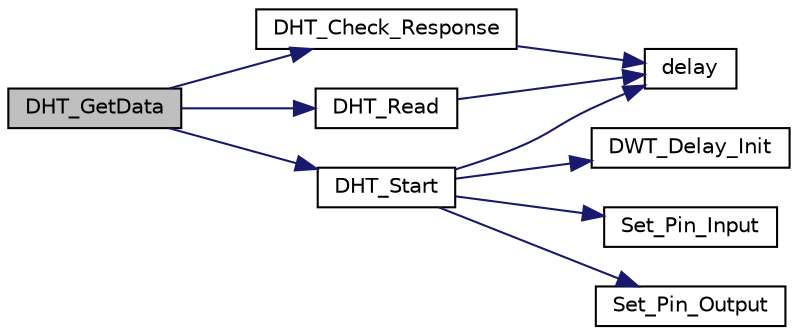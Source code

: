 digraph "DHT_GetData"
{
 // LATEX_PDF_SIZE
  edge [fontname="Helvetica",fontsize="10",labelfontname="Helvetica",labelfontsize="10"];
  node [fontname="Helvetica",fontsize="10",shape=record];
  rankdir="LR";
  Node1 [label="DHT_GetData",height=0.2,width=0.4,color="black", fillcolor="grey75", style="filled", fontcolor="black",tooltip=" "];
  Node1 -> Node2 [color="midnightblue",fontsize="10",style="solid",fontname="Helvetica"];
  Node2 [label="DHT_Check_Response",height=0.2,width=0.4,color="black", fillcolor="white", style="filled",URL="$_d_h_t_8c.html#a8430977113c91b3be265deb778d163ab",tooltip=" "];
  Node2 -> Node3 [color="midnightblue",fontsize="10",style="solid",fontname="Helvetica"];
  Node3 [label="delay",height=0.2,width=0.4,color="black", fillcolor="white", style="filled",URL="$_d_h_t_8c.html#a65c8b753e8138acf1e4f09fd2677d779",tooltip=" "];
  Node1 -> Node4 [color="midnightblue",fontsize="10",style="solid",fontname="Helvetica"];
  Node4 [label="DHT_Read",height=0.2,width=0.4,color="black", fillcolor="white", style="filled",URL="$_d_h_t_8c.html#a20e53d744b103fabc3888fe6312bb17c",tooltip=" "];
  Node4 -> Node3 [color="midnightblue",fontsize="10",style="solid",fontname="Helvetica"];
  Node1 -> Node5 [color="midnightblue",fontsize="10",style="solid",fontname="Helvetica"];
  Node5 [label="DHT_Start",height=0.2,width=0.4,color="black", fillcolor="white", style="filled",URL="$_d_h_t_8c.html#ac9b035e01ef84cfc4f7536a8dc4c2600",tooltip=" "];
  Node5 -> Node3 [color="midnightblue",fontsize="10",style="solid",fontname="Helvetica"];
  Node5 -> Node6 [color="midnightblue",fontsize="10",style="solid",fontname="Helvetica"];
  Node6 [label="DWT_Delay_Init",height=0.2,width=0.4,color="black", fillcolor="white", style="filled",URL="$_d_h_t_8c.html#a4fe08aec7b56318b01ca3ab4172861e3",tooltip=" "];
  Node5 -> Node7 [color="midnightblue",fontsize="10",style="solid",fontname="Helvetica"];
  Node7 [label="Set_Pin_Input",height=0.2,width=0.4,color="black", fillcolor="white", style="filled",URL="$_d_h_t_8c.html#a3b8cee858a35581caf1bcb14ce5cb367",tooltip=" "];
  Node5 -> Node8 [color="midnightblue",fontsize="10",style="solid",fontname="Helvetica"];
  Node8 [label="Set_Pin_Output",height=0.2,width=0.4,color="black", fillcolor="white", style="filled",URL="$_d_h_t_8c.html#aef1aec2157382676edb25c22e4b7ecef",tooltip=" "];
}
